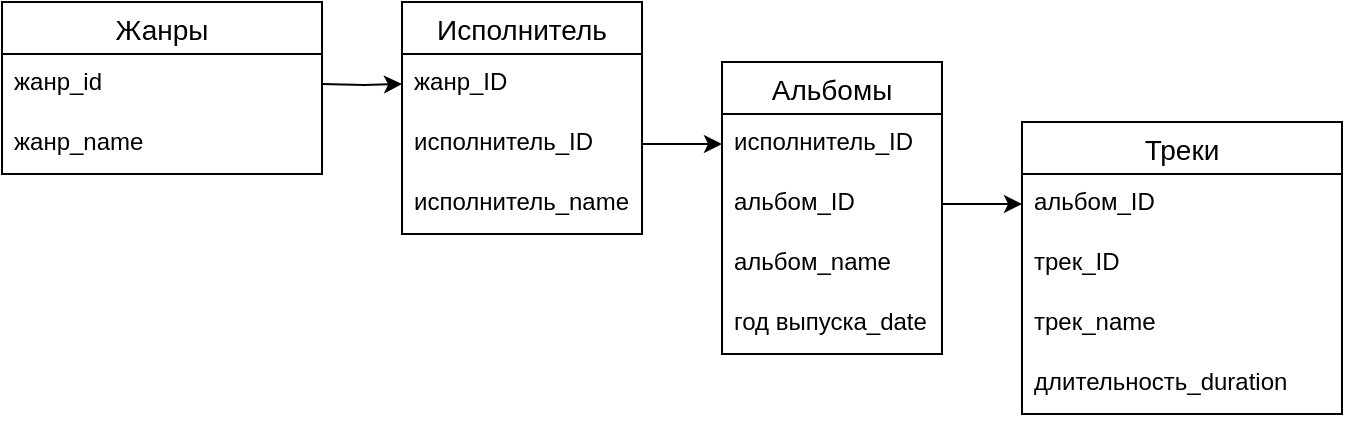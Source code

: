 <mxfile version="21.6.8" type="device">
  <diagram name="Страница — 1" id="UFLliDfQiXXSLMUMj-21">
    <mxGraphModel dx="1002" dy="575" grid="1" gridSize="10" guides="1" tooltips="1" connect="1" arrows="1" fold="1" page="1" pageScale="1" pageWidth="827" pageHeight="1169" math="0" shadow="0">
      <root>
        <mxCell id="0" />
        <mxCell id="1" parent="0" />
        <mxCell id="-dQiXBNwmm2YkrSlJh0x-44" value="Жанры" style="swimlane;fontStyle=0;childLayout=stackLayout;horizontal=1;startSize=26;horizontalStack=0;resizeParent=1;resizeParentMax=0;resizeLast=0;collapsible=1;marginBottom=0;align=center;fontSize=14;" vertex="1" parent="1">
          <mxGeometry x="90" y="190" width="160" height="86" as="geometry" />
        </mxCell>
        <mxCell id="-dQiXBNwmm2YkrSlJh0x-45" value="жанр_id" style="text;strokeColor=none;fillColor=none;spacingLeft=4;spacingRight=4;overflow=hidden;rotatable=0;points=[[0,0.5],[1,0.5]];portConstraint=eastwest;fontSize=12;whiteSpace=wrap;html=1;" vertex="1" parent="-dQiXBNwmm2YkrSlJh0x-44">
          <mxGeometry y="26" width="160" height="30" as="geometry" />
        </mxCell>
        <mxCell id="-dQiXBNwmm2YkrSlJh0x-46" value="жанр_name" style="text;strokeColor=none;fillColor=none;spacingLeft=4;spacingRight=4;overflow=hidden;rotatable=0;points=[[0,0.5],[1,0.5]];portConstraint=eastwest;fontSize=12;whiteSpace=wrap;html=1;" vertex="1" parent="-dQiXBNwmm2YkrSlJh0x-44">
          <mxGeometry y="56" width="160" height="30" as="geometry" />
        </mxCell>
        <mxCell id="-dQiXBNwmm2YkrSlJh0x-48" value="Исполнитель" style="swimlane;fontStyle=0;childLayout=stackLayout;horizontal=1;startSize=26;horizontalStack=0;resizeParent=1;resizeParentMax=0;resizeLast=0;collapsible=1;marginBottom=0;align=center;fontSize=14;" vertex="1" parent="1">
          <mxGeometry x="290" y="190" width="120" height="116" as="geometry" />
        </mxCell>
        <mxCell id="-dQiXBNwmm2YkrSlJh0x-52" value="жанр_ID" style="text;strokeColor=none;fillColor=none;spacingLeft=4;spacingRight=4;overflow=hidden;rotatable=0;points=[[0,0.5],[1,0.5]];portConstraint=eastwest;fontSize=12;whiteSpace=wrap;html=1;" vertex="1" parent="-dQiXBNwmm2YkrSlJh0x-48">
          <mxGeometry y="26" width="120" height="30" as="geometry" />
        </mxCell>
        <mxCell id="-dQiXBNwmm2YkrSlJh0x-49" value="исполнитель_ID" style="text;strokeColor=none;fillColor=none;spacingLeft=4;spacingRight=4;overflow=hidden;rotatable=0;points=[[0,0.5],[1,0.5]];portConstraint=eastwest;fontSize=12;whiteSpace=wrap;html=1;" vertex="1" parent="-dQiXBNwmm2YkrSlJh0x-48">
          <mxGeometry y="56" width="120" height="30" as="geometry" />
        </mxCell>
        <mxCell id="-dQiXBNwmm2YkrSlJh0x-50" value="исполнитель_name" style="text;strokeColor=none;fillColor=none;spacingLeft=4;spacingRight=4;overflow=hidden;rotatable=0;points=[[0,0.5],[1,0.5]];portConstraint=eastwest;fontSize=12;whiteSpace=wrap;html=1;" vertex="1" parent="-dQiXBNwmm2YkrSlJh0x-48">
          <mxGeometry y="86" width="120" height="30" as="geometry" />
        </mxCell>
        <mxCell id="-dQiXBNwmm2YkrSlJh0x-53" style="edgeStyle=orthogonalEdgeStyle;rounded=0;orthogonalLoop=1;jettySize=auto;html=1;exitX=1;exitY=0.5;exitDx=0;exitDy=0;entryX=0;entryY=0.5;entryDx=0;entryDy=0;" edge="1" parent="1" target="-dQiXBNwmm2YkrSlJh0x-52">
          <mxGeometry relative="1" as="geometry">
            <mxPoint x="250" y="231" as="sourcePoint" />
          </mxGeometry>
        </mxCell>
        <mxCell id="-dQiXBNwmm2YkrSlJh0x-54" value="Альбомы" style="swimlane;fontStyle=0;childLayout=stackLayout;horizontal=1;startSize=26;horizontalStack=0;resizeParent=1;resizeParentMax=0;resizeLast=0;collapsible=1;marginBottom=0;align=center;fontSize=14;" vertex="1" parent="1">
          <mxGeometry x="450" y="220" width="110" height="146" as="geometry" />
        </mxCell>
        <mxCell id="-dQiXBNwmm2YkrSlJh0x-55" value="исполнитель_ID" style="text;strokeColor=none;fillColor=none;spacingLeft=4;spacingRight=4;overflow=hidden;rotatable=0;points=[[0,0.5],[1,0.5]];portConstraint=eastwest;fontSize=12;whiteSpace=wrap;html=1;" vertex="1" parent="-dQiXBNwmm2YkrSlJh0x-54">
          <mxGeometry y="26" width="110" height="30" as="geometry" />
        </mxCell>
        <mxCell id="-dQiXBNwmm2YkrSlJh0x-56" value="альбом_ID" style="text;strokeColor=none;fillColor=none;spacingLeft=4;spacingRight=4;overflow=hidden;rotatable=0;points=[[0,0.5],[1,0.5]];portConstraint=eastwest;fontSize=12;whiteSpace=wrap;html=1;" vertex="1" parent="-dQiXBNwmm2YkrSlJh0x-54">
          <mxGeometry y="56" width="110" height="30" as="geometry" />
        </mxCell>
        <mxCell id="-dQiXBNwmm2YkrSlJh0x-57" value="альбом_name" style="text;strokeColor=none;fillColor=none;spacingLeft=4;spacingRight=4;overflow=hidden;rotatable=0;points=[[0,0.5],[1,0.5]];portConstraint=eastwest;fontSize=12;whiteSpace=wrap;html=1;" vertex="1" parent="-dQiXBNwmm2YkrSlJh0x-54">
          <mxGeometry y="86" width="110" height="30" as="geometry" />
        </mxCell>
        <mxCell id="-dQiXBNwmm2YkrSlJh0x-65" value="год выпуска_date" style="text;strokeColor=none;fillColor=none;spacingLeft=4;spacingRight=4;overflow=hidden;rotatable=0;points=[[0,0.5],[1,0.5]];portConstraint=eastwest;fontSize=12;whiteSpace=wrap;html=1;" vertex="1" parent="-dQiXBNwmm2YkrSlJh0x-54">
          <mxGeometry y="116" width="110" height="30" as="geometry" />
        </mxCell>
        <mxCell id="-dQiXBNwmm2YkrSlJh0x-58" style="edgeStyle=orthogonalEdgeStyle;rounded=0;orthogonalLoop=1;jettySize=auto;html=1;exitX=1;exitY=0.5;exitDx=0;exitDy=0;entryX=0;entryY=0.5;entryDx=0;entryDy=0;" edge="1" parent="1" source="-dQiXBNwmm2YkrSlJh0x-49" target="-dQiXBNwmm2YkrSlJh0x-55">
          <mxGeometry relative="1" as="geometry" />
        </mxCell>
        <mxCell id="-dQiXBNwmm2YkrSlJh0x-59" value="Треки" style="swimlane;fontStyle=0;childLayout=stackLayout;horizontal=1;startSize=26;horizontalStack=0;resizeParent=1;resizeParentMax=0;resizeLast=0;collapsible=1;marginBottom=0;align=center;fontSize=14;" vertex="1" parent="1">
          <mxGeometry x="600" y="250" width="160" height="146" as="geometry" />
        </mxCell>
        <mxCell id="-dQiXBNwmm2YkrSlJh0x-60" value="альбом_ID" style="text;strokeColor=none;fillColor=none;spacingLeft=4;spacingRight=4;overflow=hidden;rotatable=0;points=[[0,0.5],[1,0.5]];portConstraint=eastwest;fontSize=12;whiteSpace=wrap;html=1;" vertex="1" parent="-dQiXBNwmm2YkrSlJh0x-59">
          <mxGeometry y="26" width="160" height="30" as="geometry" />
        </mxCell>
        <mxCell id="-dQiXBNwmm2YkrSlJh0x-61" value="трек_ID" style="text;strokeColor=none;fillColor=none;spacingLeft=4;spacingRight=4;overflow=hidden;rotatable=0;points=[[0,0.5],[1,0.5]];portConstraint=eastwest;fontSize=12;whiteSpace=wrap;html=1;" vertex="1" parent="-dQiXBNwmm2YkrSlJh0x-59">
          <mxGeometry y="56" width="160" height="30" as="geometry" />
        </mxCell>
        <mxCell id="-dQiXBNwmm2YkrSlJh0x-62" value="трек_name" style="text;strokeColor=none;fillColor=none;spacingLeft=4;spacingRight=4;overflow=hidden;rotatable=0;points=[[0,0.5],[1,0.5]];portConstraint=eastwest;fontSize=12;whiteSpace=wrap;html=1;" vertex="1" parent="-dQiXBNwmm2YkrSlJh0x-59">
          <mxGeometry y="86" width="160" height="30" as="geometry" />
        </mxCell>
        <mxCell id="-dQiXBNwmm2YkrSlJh0x-66" value="длительность_duration" style="text;strokeColor=none;fillColor=none;spacingLeft=4;spacingRight=4;overflow=hidden;rotatable=0;points=[[0,0.5],[1,0.5]];portConstraint=eastwest;fontSize=12;whiteSpace=wrap;html=1;" vertex="1" parent="-dQiXBNwmm2YkrSlJh0x-59">
          <mxGeometry y="116" width="160" height="30" as="geometry" />
        </mxCell>
        <mxCell id="-dQiXBNwmm2YkrSlJh0x-64" style="edgeStyle=orthogonalEdgeStyle;rounded=0;orthogonalLoop=1;jettySize=auto;html=1;exitX=1;exitY=0.5;exitDx=0;exitDy=0;entryX=0;entryY=0.5;entryDx=0;entryDy=0;" edge="1" parent="1" source="-dQiXBNwmm2YkrSlJh0x-56" target="-dQiXBNwmm2YkrSlJh0x-60">
          <mxGeometry relative="1" as="geometry" />
        </mxCell>
      </root>
    </mxGraphModel>
  </diagram>
</mxfile>
